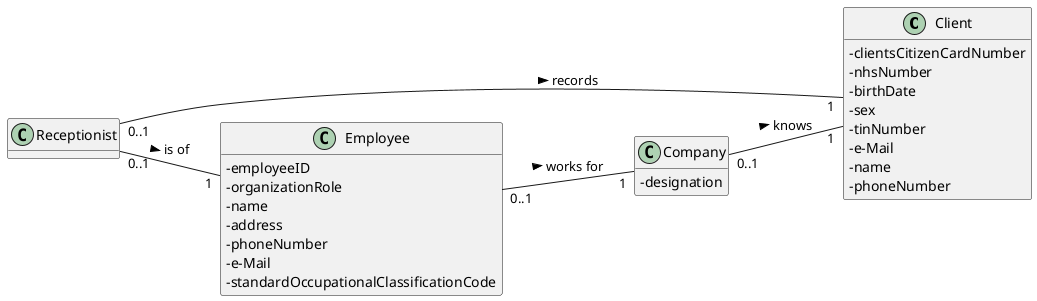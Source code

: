 @startuml
hide methods
left to right direction
skinparam classAttributeIconSize 0




class Client {
- clientsCitizenCardNumber
- nhsNumber
- birthDate
- sex
- tinNumber
- e-Mail
- name
- phoneNumber
}

class Receptionist{

}

class Employee {
- employeeID
- organizationRole
- name
- address
- phoneNumber
- e-Mail
- standardOccupationalClassificationCode
}

class Company{
- designation
}














Receptionist "0..1" -- "1" Client : records >
Receptionist "0..1" -- "1" Employee : is of >
Company "0..1" -- "1" Client : knows   >
Employee "0..1" -- "1" Company : works for   >







@enduml